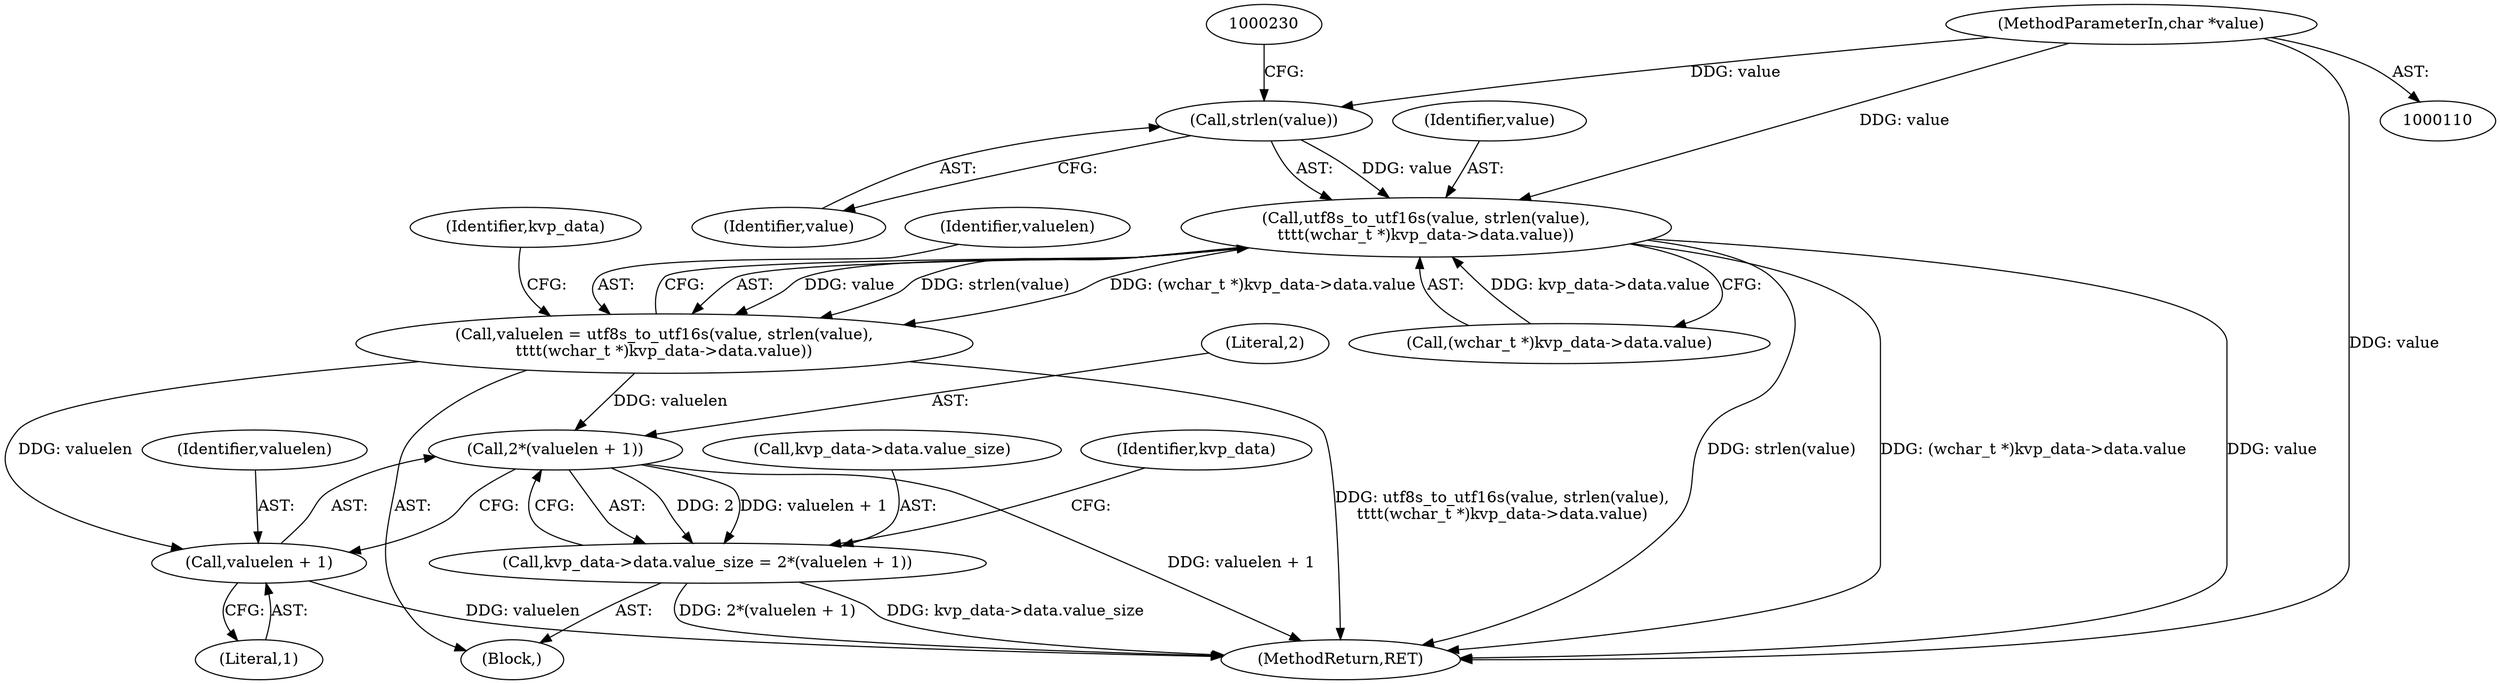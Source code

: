 digraph "0_linux_0720a06a7518c9d0c0125bd5d1f3b6264c55c3dd@API" {
"1000227" [label="(Call,strlen(value))"];
"1000112" [label="(MethodParameterIn,char *value)"];
"1000225" [label="(Call,utf8s_to_utf16s(value, strlen(value),\n\t\t\t\t(wchar_t *)kvp_data->data.value))"];
"1000223" [label="(Call,valuelen = utf8s_to_utf16s(value, strlen(value),\n\t\t\t\t(wchar_t *)kvp_data->data.value))"];
"1000242" [label="(Call,2*(valuelen + 1))"];
"1000236" [label="(Call,kvp_data->data.value_size = 2*(valuelen + 1))"];
"1000244" [label="(Call,valuelen + 1)"];
"1000246" [label="(Literal,1)"];
"1000244" [label="(Call,valuelen + 1)"];
"1000226" [label="(Identifier,value)"];
"1000228" [label="(Identifier,value)"];
"1000237" [label="(Call,kvp_data->data.value_size)"];
"1000242" [label="(Call,2*(valuelen + 1))"];
"1000227" [label="(Call,strlen(value))"];
"1000223" [label="(Call,valuelen = utf8s_to_utf16s(value, strlen(value),\n\t\t\t\t(wchar_t *)kvp_data->data.value))"];
"1000239" [label="(Identifier,kvp_data)"];
"1000112" [label="(MethodParameterIn,char *value)"];
"1000229" [label="(Call,(wchar_t *)kvp_data->data.value)"];
"1000274" [label="(MethodReturn,RET)"];
"1000225" [label="(Call,utf8s_to_utf16s(value, strlen(value),\n\t\t\t\t(wchar_t *)kvp_data->data.value))"];
"1000236" [label="(Call,kvp_data->data.value_size = 2*(valuelen + 1))"];
"1000114" [label="(Block,)"];
"1000224" [label="(Identifier,valuelen)"];
"1000250" [label="(Identifier,kvp_data)"];
"1000245" [label="(Identifier,valuelen)"];
"1000243" [label="(Literal,2)"];
"1000227" -> "1000225"  [label="AST: "];
"1000227" -> "1000228"  [label="CFG: "];
"1000228" -> "1000227"  [label="AST: "];
"1000230" -> "1000227"  [label="CFG: "];
"1000227" -> "1000225"  [label="DDG: value"];
"1000112" -> "1000227"  [label="DDG: value"];
"1000112" -> "1000110"  [label="AST: "];
"1000112" -> "1000274"  [label="DDG: value"];
"1000112" -> "1000225"  [label="DDG: value"];
"1000225" -> "1000223"  [label="AST: "];
"1000225" -> "1000229"  [label="CFG: "];
"1000226" -> "1000225"  [label="AST: "];
"1000229" -> "1000225"  [label="AST: "];
"1000223" -> "1000225"  [label="CFG: "];
"1000225" -> "1000274"  [label="DDG: value"];
"1000225" -> "1000274"  [label="DDG: strlen(value)"];
"1000225" -> "1000274"  [label="DDG: (wchar_t *)kvp_data->data.value"];
"1000225" -> "1000223"  [label="DDG: value"];
"1000225" -> "1000223"  [label="DDG: strlen(value)"];
"1000225" -> "1000223"  [label="DDG: (wchar_t *)kvp_data->data.value"];
"1000229" -> "1000225"  [label="DDG: kvp_data->data.value"];
"1000223" -> "1000114"  [label="AST: "];
"1000224" -> "1000223"  [label="AST: "];
"1000239" -> "1000223"  [label="CFG: "];
"1000223" -> "1000274"  [label="DDG: utf8s_to_utf16s(value, strlen(value),\n\t\t\t\t(wchar_t *)kvp_data->data.value)"];
"1000223" -> "1000242"  [label="DDG: valuelen"];
"1000223" -> "1000244"  [label="DDG: valuelen"];
"1000242" -> "1000236"  [label="AST: "];
"1000242" -> "1000244"  [label="CFG: "];
"1000243" -> "1000242"  [label="AST: "];
"1000244" -> "1000242"  [label="AST: "];
"1000236" -> "1000242"  [label="CFG: "];
"1000242" -> "1000274"  [label="DDG: valuelen + 1"];
"1000242" -> "1000236"  [label="DDG: 2"];
"1000242" -> "1000236"  [label="DDG: valuelen + 1"];
"1000236" -> "1000114"  [label="AST: "];
"1000237" -> "1000236"  [label="AST: "];
"1000250" -> "1000236"  [label="CFG: "];
"1000236" -> "1000274"  [label="DDG: kvp_data->data.value_size"];
"1000236" -> "1000274"  [label="DDG: 2*(valuelen + 1)"];
"1000244" -> "1000246"  [label="CFG: "];
"1000245" -> "1000244"  [label="AST: "];
"1000246" -> "1000244"  [label="AST: "];
"1000244" -> "1000274"  [label="DDG: valuelen"];
}
